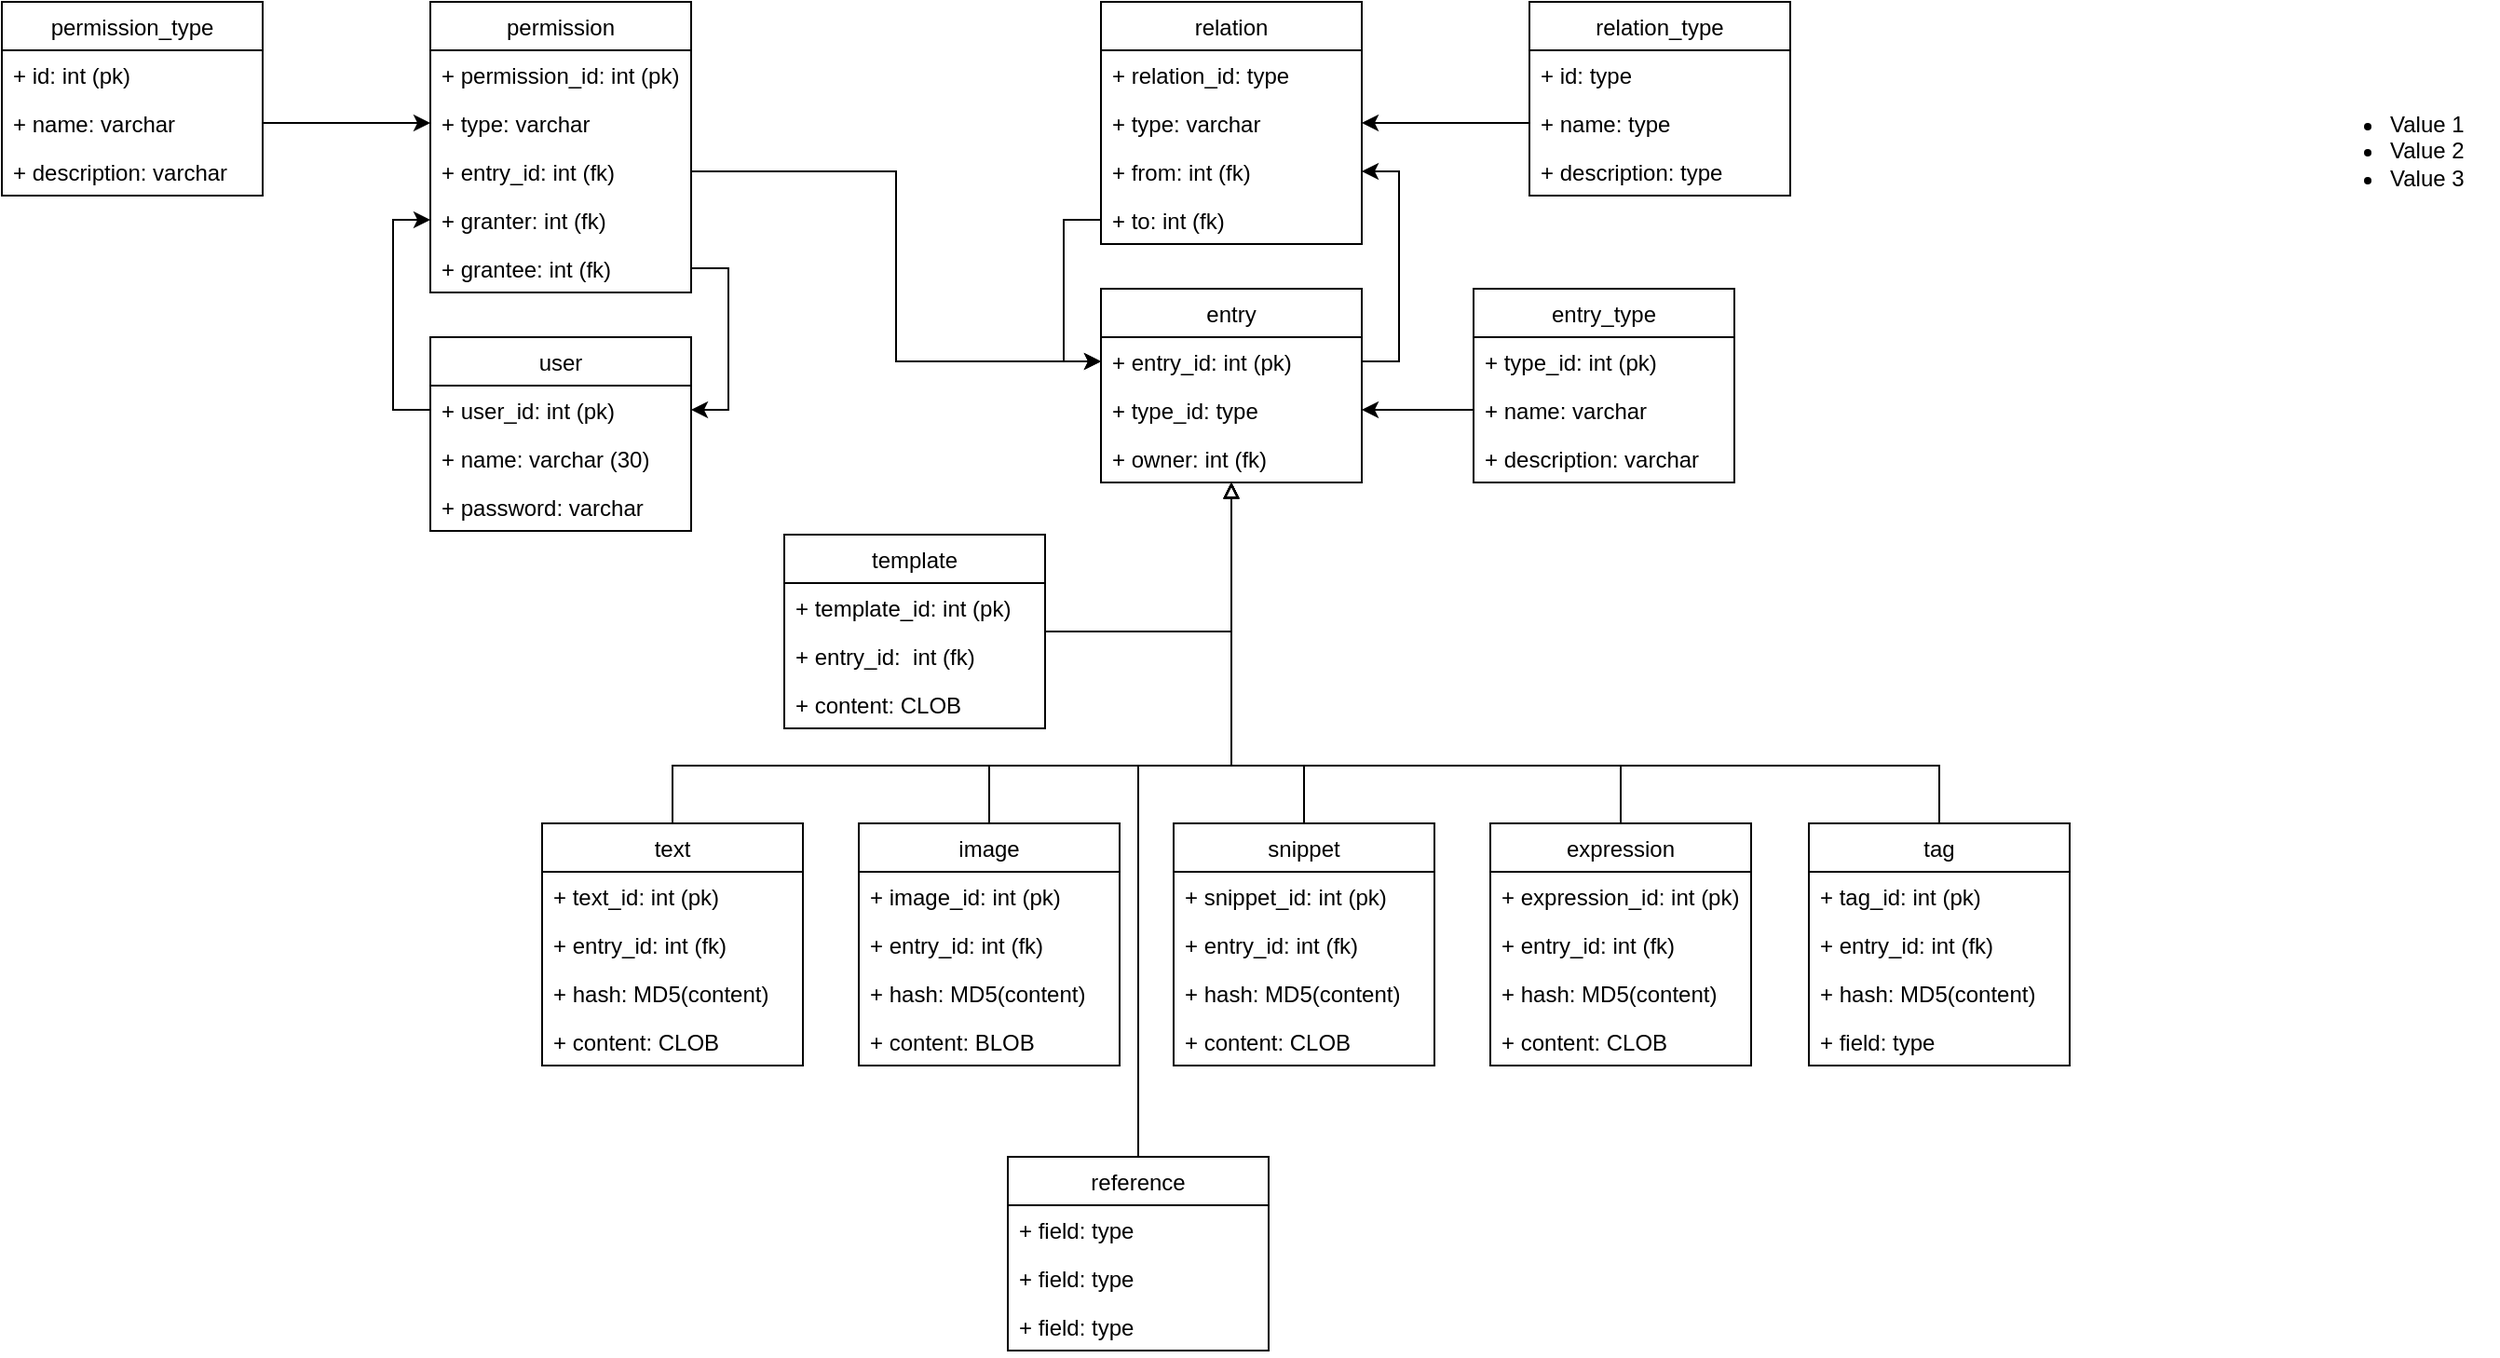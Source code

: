 <mxfile version="15.8.7" type="device"><diagram id="gjWFvoIb9SypxWnbT1hY" name="Página-1"><mxGraphModel dx="2062" dy="857" grid="1" gridSize="10" guides="1" tooltips="1" connect="1" arrows="1" fold="1" page="1" pageScale="1" pageWidth="827" pageHeight="1169" math="0" shadow="0"><root><mxCell id="0"/><mxCell id="1" parent="0"/><mxCell id="7Tywghuj-jaX9iJVm7q8-9" value="user" style="swimlane;fontStyle=0;childLayout=stackLayout;horizontal=1;startSize=26;fillColor=none;horizontalStack=0;resizeParent=1;resizeParentMax=0;resizeLast=0;collapsible=1;marginBottom=0;" vertex="1" parent="1"><mxGeometry x="270" y="220" width="140" height="104" as="geometry"/></mxCell><mxCell id="7Tywghuj-jaX9iJVm7q8-10" value="+ user_id: int (pk)" style="text;strokeColor=none;fillColor=none;align=left;verticalAlign=top;spacingLeft=4;spacingRight=4;overflow=hidden;rotatable=0;points=[[0,0.5],[1,0.5]];portConstraint=eastwest;" vertex="1" parent="7Tywghuj-jaX9iJVm7q8-9"><mxGeometry y="26" width="140" height="26" as="geometry"/></mxCell><mxCell id="7Tywghuj-jaX9iJVm7q8-11" value="+ name: varchar (30)" style="text;strokeColor=none;fillColor=none;align=left;verticalAlign=top;spacingLeft=4;spacingRight=4;overflow=hidden;rotatable=0;points=[[0,0.5],[1,0.5]];portConstraint=eastwest;" vertex="1" parent="7Tywghuj-jaX9iJVm7q8-9"><mxGeometry y="52" width="140" height="26" as="geometry"/></mxCell><mxCell id="7Tywghuj-jaX9iJVm7q8-12" value="+ password: varchar" style="text;strokeColor=none;fillColor=none;align=left;verticalAlign=top;spacingLeft=4;spacingRight=4;overflow=hidden;rotatable=0;points=[[0,0.5],[1,0.5]];portConstraint=eastwest;" vertex="1" parent="7Tywghuj-jaX9iJVm7q8-9"><mxGeometry y="78" width="140" height="26" as="geometry"/></mxCell><mxCell id="7Tywghuj-jaX9iJVm7q8-13" value="entry_type" style="swimlane;fontStyle=0;childLayout=stackLayout;horizontal=1;startSize=26;fillColor=none;horizontalStack=0;resizeParent=1;resizeParentMax=0;resizeLast=0;collapsible=1;marginBottom=0;" vertex="1" parent="1"><mxGeometry x="830" y="194" width="140" height="104" as="geometry"/></mxCell><mxCell id="7Tywghuj-jaX9iJVm7q8-14" value="+ type_id: int (pk)&#10;" style="text;strokeColor=none;fillColor=none;align=left;verticalAlign=top;spacingLeft=4;spacingRight=4;overflow=hidden;rotatable=0;points=[[0,0.5],[1,0.5]];portConstraint=eastwest;" vertex="1" parent="7Tywghuj-jaX9iJVm7q8-13"><mxGeometry y="26" width="140" height="26" as="geometry"/></mxCell><mxCell id="7Tywghuj-jaX9iJVm7q8-15" value="+ name: varchar" style="text;strokeColor=none;fillColor=none;align=left;verticalAlign=top;spacingLeft=4;spacingRight=4;overflow=hidden;rotatable=0;points=[[0,0.5],[1,0.5]];portConstraint=eastwest;" vertex="1" parent="7Tywghuj-jaX9iJVm7q8-13"><mxGeometry y="52" width="140" height="26" as="geometry"/></mxCell><mxCell id="7Tywghuj-jaX9iJVm7q8-16" value="+ description: varchar" style="text;strokeColor=none;fillColor=none;align=left;verticalAlign=top;spacingLeft=4;spacingRight=4;overflow=hidden;rotatable=0;points=[[0,0.5],[1,0.5]];portConstraint=eastwest;" vertex="1" parent="7Tywghuj-jaX9iJVm7q8-13"><mxGeometry y="78" width="140" height="26" as="geometry"/></mxCell><mxCell id="7Tywghuj-jaX9iJVm7q8-77" style="edgeStyle=orthogonalEdgeStyle;rounded=0;orthogonalLoop=1;jettySize=auto;html=1;endArrow=block;endFill=0;" edge="1" parent="1" source="7Tywghuj-jaX9iJVm7q8-25" target="7Tywghuj-jaX9iJVm7q8-34"><mxGeometry relative="1" as="geometry"/></mxCell><mxCell id="7Tywghuj-jaX9iJVm7q8-25" value="template" style="swimlane;fontStyle=0;childLayout=stackLayout;horizontal=1;startSize=26;fillColor=none;horizontalStack=0;resizeParent=1;resizeParentMax=0;resizeLast=0;collapsible=1;marginBottom=0;" vertex="1" parent="1"><mxGeometry x="460" y="326" width="140" height="104" as="geometry"/></mxCell><mxCell id="7Tywghuj-jaX9iJVm7q8-26" value="+ template_id: int (pk)" style="text;strokeColor=none;fillColor=none;align=left;verticalAlign=top;spacingLeft=4;spacingRight=4;overflow=hidden;rotatable=0;points=[[0,0.5],[1,0.5]];portConstraint=eastwest;" vertex="1" parent="7Tywghuj-jaX9iJVm7q8-25"><mxGeometry y="26" width="140" height="26" as="geometry"/></mxCell><mxCell id="7Tywghuj-jaX9iJVm7q8-28" value="+ entry_id:  int (fk)" style="text;strokeColor=none;fillColor=none;align=left;verticalAlign=top;spacingLeft=4;spacingRight=4;overflow=hidden;rotatable=0;points=[[0,0.5],[1,0.5]];portConstraint=eastwest;" vertex="1" parent="7Tywghuj-jaX9iJVm7q8-25"><mxGeometry y="52" width="140" height="26" as="geometry"/></mxCell><mxCell id="7Tywghuj-jaX9iJVm7q8-33" value="+ content: CLOB" style="text;strokeColor=none;fillColor=none;align=left;verticalAlign=top;spacingLeft=4;spacingRight=4;overflow=hidden;rotatable=0;points=[[0,0.5],[1,0.5]];portConstraint=eastwest;" vertex="1" parent="7Tywghuj-jaX9iJVm7q8-25"><mxGeometry y="78" width="140" height="26" as="geometry"/></mxCell><mxCell id="7Tywghuj-jaX9iJVm7q8-82" style="edgeStyle=orthogonalEdgeStyle;rounded=0;orthogonalLoop=1;jettySize=auto;html=1;endArrow=block;endFill=0;" edge="1" parent="1" source="7Tywghuj-jaX9iJVm7q8-29" target="7Tywghuj-jaX9iJVm7q8-34"><mxGeometry relative="1" as="geometry"><Array as="points"><mxPoint x="650" y="450"/><mxPoint x="700" y="450"/></Array></mxGeometry></mxCell><mxCell id="7Tywghuj-jaX9iJVm7q8-29" value="reference" style="swimlane;fontStyle=0;childLayout=stackLayout;horizontal=1;startSize=26;fillColor=none;horizontalStack=0;resizeParent=1;resizeParentMax=0;resizeLast=0;collapsible=1;marginBottom=0;" vertex="1" parent="1"><mxGeometry x="580" y="660" width="140" height="104" as="geometry"/></mxCell><mxCell id="7Tywghuj-jaX9iJVm7q8-30" value="+ field: type" style="text;strokeColor=none;fillColor=none;align=left;verticalAlign=top;spacingLeft=4;spacingRight=4;overflow=hidden;rotatable=0;points=[[0,0.5],[1,0.5]];portConstraint=eastwest;" vertex="1" parent="7Tywghuj-jaX9iJVm7q8-29"><mxGeometry y="26" width="140" height="26" as="geometry"/></mxCell><mxCell id="7Tywghuj-jaX9iJVm7q8-31" value="+ field: type" style="text;strokeColor=none;fillColor=none;align=left;verticalAlign=top;spacingLeft=4;spacingRight=4;overflow=hidden;rotatable=0;points=[[0,0.5],[1,0.5]];portConstraint=eastwest;" vertex="1" parent="7Tywghuj-jaX9iJVm7q8-29"><mxGeometry y="52" width="140" height="26" as="geometry"/></mxCell><mxCell id="7Tywghuj-jaX9iJVm7q8-32" value="+ field: type" style="text;strokeColor=none;fillColor=none;align=left;verticalAlign=top;spacingLeft=4;spacingRight=4;overflow=hidden;rotatable=0;points=[[0,0.5],[1,0.5]];portConstraint=eastwest;" vertex="1" parent="7Tywghuj-jaX9iJVm7q8-29"><mxGeometry y="78" width="140" height="26" as="geometry"/></mxCell><mxCell id="7Tywghuj-jaX9iJVm7q8-34" value="entry" style="swimlane;fontStyle=0;childLayout=stackLayout;horizontal=1;startSize=26;fillColor=none;horizontalStack=0;resizeParent=1;resizeParentMax=0;resizeLast=0;collapsible=1;marginBottom=0;" vertex="1" parent="1"><mxGeometry x="630" y="194" width="140" height="104" as="geometry"/></mxCell><mxCell id="7Tywghuj-jaX9iJVm7q8-35" value="+ entry_id: int (pk)" style="text;strokeColor=none;fillColor=none;align=left;verticalAlign=top;spacingLeft=4;spacingRight=4;overflow=hidden;rotatable=0;points=[[0,0.5],[1,0.5]];portConstraint=eastwest;" vertex="1" parent="7Tywghuj-jaX9iJVm7q8-34"><mxGeometry y="26" width="140" height="26" as="geometry"/></mxCell><mxCell id="7Tywghuj-jaX9iJVm7q8-36" value="+ type_id: type" style="text;strokeColor=none;fillColor=none;align=left;verticalAlign=top;spacingLeft=4;spacingRight=4;overflow=hidden;rotatable=0;points=[[0,0.5],[1,0.5]];portConstraint=eastwest;" vertex="1" parent="7Tywghuj-jaX9iJVm7q8-34"><mxGeometry y="52" width="140" height="26" as="geometry"/></mxCell><mxCell id="7Tywghuj-jaX9iJVm7q8-37" value="+ owner: int (fk)" style="text;strokeColor=none;fillColor=none;align=left;verticalAlign=top;spacingLeft=4;spacingRight=4;overflow=hidden;rotatable=0;points=[[0,0.5],[1,0.5]];portConstraint=eastwest;" vertex="1" parent="7Tywghuj-jaX9iJVm7q8-34"><mxGeometry y="78" width="140" height="26" as="geometry"/></mxCell><mxCell id="7Tywghuj-jaX9iJVm7q8-38" value="relation" style="swimlane;fontStyle=0;childLayout=stackLayout;horizontal=1;startSize=26;fillColor=none;horizontalStack=0;resizeParent=1;resizeParentMax=0;resizeLast=0;collapsible=1;marginBottom=0;" vertex="1" parent="1"><mxGeometry x="630" y="40" width="140" height="130" as="geometry"/></mxCell><mxCell id="7Tywghuj-jaX9iJVm7q8-39" value="+ relation_id: type" style="text;strokeColor=none;fillColor=none;align=left;verticalAlign=top;spacingLeft=4;spacingRight=4;overflow=hidden;rotatable=0;points=[[0,0.5],[1,0.5]];portConstraint=eastwest;" vertex="1" parent="7Tywghuj-jaX9iJVm7q8-38"><mxGeometry y="26" width="140" height="26" as="geometry"/></mxCell><mxCell id="7Tywghuj-jaX9iJVm7q8-40" value="+ type: varchar" style="text;strokeColor=none;fillColor=none;align=left;verticalAlign=top;spacingLeft=4;spacingRight=4;overflow=hidden;rotatable=0;points=[[0,0.5],[1,0.5]];portConstraint=eastwest;" vertex="1" parent="7Tywghuj-jaX9iJVm7q8-38"><mxGeometry y="52" width="140" height="26" as="geometry"/></mxCell><mxCell id="7Tywghuj-jaX9iJVm7q8-41" value="+ from: int (fk)&#10;" style="text;strokeColor=none;fillColor=none;align=left;verticalAlign=top;spacingLeft=4;spacingRight=4;overflow=hidden;rotatable=0;points=[[0,0.5],[1,0.5]];portConstraint=eastwest;" vertex="1" parent="7Tywghuj-jaX9iJVm7q8-38"><mxGeometry y="78" width="140" height="26" as="geometry"/></mxCell><mxCell id="7Tywghuj-jaX9iJVm7q8-42" value="+ to: int (fk)&#10;" style="text;strokeColor=none;fillColor=none;align=left;verticalAlign=top;spacingLeft=4;spacingRight=4;overflow=hidden;rotatable=0;points=[[0,0.5],[1,0.5]];portConstraint=eastwest;" vertex="1" parent="7Tywghuj-jaX9iJVm7q8-38"><mxGeometry y="104" width="140" height="26" as="geometry"/></mxCell><mxCell id="7Tywghuj-jaX9iJVm7q8-43" value="relation_type" style="swimlane;fontStyle=0;childLayout=stackLayout;horizontal=1;startSize=26;fillColor=none;horizontalStack=0;resizeParent=1;resizeParentMax=0;resizeLast=0;collapsible=1;marginBottom=0;" vertex="1" parent="1"><mxGeometry x="860" y="40" width="140" height="104" as="geometry"/></mxCell><mxCell id="7Tywghuj-jaX9iJVm7q8-44" value="+ id: type" style="text;strokeColor=none;fillColor=none;align=left;verticalAlign=top;spacingLeft=4;spacingRight=4;overflow=hidden;rotatable=0;points=[[0,0.5],[1,0.5]];portConstraint=eastwest;" vertex="1" parent="7Tywghuj-jaX9iJVm7q8-43"><mxGeometry y="26" width="140" height="26" as="geometry"/></mxCell><mxCell id="7Tywghuj-jaX9iJVm7q8-45" value="+ name: type" style="text;strokeColor=none;fillColor=none;align=left;verticalAlign=top;spacingLeft=4;spacingRight=4;overflow=hidden;rotatable=0;points=[[0,0.5],[1,0.5]];portConstraint=eastwest;" vertex="1" parent="7Tywghuj-jaX9iJVm7q8-43"><mxGeometry y="52" width="140" height="26" as="geometry"/></mxCell><mxCell id="7Tywghuj-jaX9iJVm7q8-46" value="+ description: type" style="text;strokeColor=none;fillColor=none;align=left;verticalAlign=top;spacingLeft=4;spacingRight=4;overflow=hidden;rotatable=0;points=[[0,0.5],[1,0.5]];portConstraint=eastwest;" vertex="1" parent="7Tywghuj-jaX9iJVm7q8-43"><mxGeometry y="78" width="140" height="26" as="geometry"/></mxCell><mxCell id="7Tywghuj-jaX9iJVm7q8-51" style="edgeStyle=orthogonalEdgeStyle;rounded=0;orthogonalLoop=1;jettySize=auto;html=1;" edge="1" parent="1" source="7Tywghuj-jaX9iJVm7q8-15" target="7Tywghuj-jaX9iJVm7q8-36"><mxGeometry relative="1" as="geometry"/></mxCell><mxCell id="7Tywghuj-jaX9iJVm7q8-53" style="edgeStyle=orthogonalEdgeStyle;rounded=0;orthogonalLoop=1;jettySize=auto;html=1;entryX=1;entryY=0.5;entryDx=0;entryDy=0;exitX=1;exitY=0.5;exitDx=0;exitDy=0;" edge="1" parent="1" source="7Tywghuj-jaX9iJVm7q8-35" target="7Tywghuj-jaX9iJVm7q8-41"><mxGeometry relative="1" as="geometry"/></mxCell><mxCell id="7Tywghuj-jaX9iJVm7q8-54" style="edgeStyle=orthogonalEdgeStyle;rounded=0;orthogonalLoop=1;jettySize=auto;html=1;entryX=0;entryY=0.5;entryDx=0;entryDy=0;" edge="1" parent="1" source="7Tywghuj-jaX9iJVm7q8-42" target="7Tywghuj-jaX9iJVm7q8-35"><mxGeometry relative="1" as="geometry"/></mxCell><mxCell id="7Tywghuj-jaX9iJVm7q8-56" style="edgeStyle=orthogonalEdgeStyle;rounded=0;orthogonalLoop=1;jettySize=auto;html=1;entryX=1;entryY=0.5;entryDx=0;entryDy=0;" edge="1" parent="1" source="7Tywghuj-jaX9iJVm7q8-45" target="7Tywghuj-jaX9iJVm7q8-40"><mxGeometry relative="1" as="geometry"/></mxCell><mxCell id="7Tywghuj-jaX9iJVm7q8-79" style="edgeStyle=orthogonalEdgeStyle;rounded=0;orthogonalLoop=1;jettySize=auto;html=1;endArrow=block;endFill=0;" edge="1" parent="1" source="7Tywghuj-jaX9iJVm7q8-57" target="7Tywghuj-jaX9iJVm7q8-34"><mxGeometry relative="1" as="geometry"><Array as="points"><mxPoint x="570" y="450"/><mxPoint x="700" y="450"/></Array></mxGeometry></mxCell><mxCell id="7Tywghuj-jaX9iJVm7q8-57" value="image" style="swimlane;fontStyle=0;childLayout=stackLayout;horizontal=1;startSize=26;fillColor=none;horizontalStack=0;resizeParent=1;resizeParentMax=0;resizeLast=0;collapsible=1;marginBottom=0;" vertex="1" parent="1"><mxGeometry x="500" y="481" width="140" height="130" as="geometry"/></mxCell><mxCell id="7Tywghuj-jaX9iJVm7q8-58" value="+ image_id: int (pk)" style="text;strokeColor=none;fillColor=none;align=left;verticalAlign=top;spacingLeft=4;spacingRight=4;overflow=hidden;rotatable=0;points=[[0,0.5],[1,0.5]];portConstraint=eastwest;" vertex="1" parent="7Tywghuj-jaX9iJVm7q8-57"><mxGeometry y="26" width="140" height="26" as="geometry"/></mxCell><mxCell id="7Tywghuj-jaX9iJVm7q8-101" value="+ entry_id: int (fk)" style="text;strokeColor=none;fillColor=none;align=left;verticalAlign=top;spacingLeft=4;spacingRight=4;overflow=hidden;rotatable=0;points=[[0,0.5],[1,0.5]];portConstraint=eastwest;" vertex="1" parent="7Tywghuj-jaX9iJVm7q8-57"><mxGeometry y="52" width="140" height="26" as="geometry"/></mxCell><mxCell id="7Tywghuj-jaX9iJVm7q8-59" value="+ hash: MD5(content)" style="text;strokeColor=none;fillColor=none;align=left;verticalAlign=top;spacingLeft=4;spacingRight=4;overflow=hidden;rotatable=0;points=[[0,0.5],[1,0.5]];portConstraint=eastwest;" vertex="1" parent="7Tywghuj-jaX9iJVm7q8-57"><mxGeometry y="78" width="140" height="26" as="geometry"/></mxCell><mxCell id="7Tywghuj-jaX9iJVm7q8-60" value="+ content: BLOB" style="text;strokeColor=none;fillColor=none;align=left;verticalAlign=top;spacingLeft=4;spacingRight=4;overflow=hidden;rotatable=0;points=[[0,0.5],[1,0.5]];portConstraint=eastwest;" vertex="1" parent="7Tywghuj-jaX9iJVm7q8-57"><mxGeometry y="104" width="140" height="26" as="geometry"/></mxCell><mxCell id="7Tywghuj-jaX9iJVm7q8-80" style="edgeStyle=orthogonalEdgeStyle;rounded=0;orthogonalLoop=1;jettySize=auto;html=1;endArrow=block;endFill=0;" edge="1" parent="1" source="7Tywghuj-jaX9iJVm7q8-61" target="7Tywghuj-jaX9iJVm7q8-34"><mxGeometry relative="1" as="geometry"><Array as="points"><mxPoint x="739" y="450"/><mxPoint x="700" y="450"/></Array></mxGeometry></mxCell><mxCell id="7Tywghuj-jaX9iJVm7q8-61" value="snippet" style="swimlane;fontStyle=0;childLayout=stackLayout;horizontal=1;startSize=26;fillColor=none;horizontalStack=0;resizeParent=1;resizeParentMax=0;resizeLast=0;collapsible=1;marginBottom=0;" vertex="1" parent="1"><mxGeometry x="669" y="481" width="140" height="130" as="geometry"/></mxCell><mxCell id="7Tywghuj-jaX9iJVm7q8-62" value="+ snippet_id: int (pk)" style="text;strokeColor=none;fillColor=none;align=left;verticalAlign=top;spacingLeft=4;spacingRight=4;overflow=hidden;rotatable=0;points=[[0,0.5],[1,0.5]];portConstraint=eastwest;" vertex="1" parent="7Tywghuj-jaX9iJVm7q8-61"><mxGeometry y="26" width="140" height="26" as="geometry"/></mxCell><mxCell id="7Tywghuj-jaX9iJVm7q8-100" value="+ entry_id: int (fk)" style="text;strokeColor=none;fillColor=none;align=left;verticalAlign=top;spacingLeft=4;spacingRight=4;overflow=hidden;rotatable=0;points=[[0,0.5],[1,0.5]];portConstraint=eastwest;" vertex="1" parent="7Tywghuj-jaX9iJVm7q8-61"><mxGeometry y="52" width="140" height="26" as="geometry"/></mxCell><mxCell id="7Tywghuj-jaX9iJVm7q8-63" value="+ hash: MD5(content)" style="text;strokeColor=none;fillColor=none;align=left;verticalAlign=top;spacingLeft=4;spacingRight=4;overflow=hidden;rotatable=0;points=[[0,0.5],[1,0.5]];portConstraint=eastwest;" vertex="1" parent="7Tywghuj-jaX9iJVm7q8-61"><mxGeometry y="78" width="140" height="26" as="geometry"/></mxCell><mxCell id="7Tywghuj-jaX9iJVm7q8-64" value="+ content: CLOB" style="text;strokeColor=none;fillColor=none;align=left;verticalAlign=top;spacingLeft=4;spacingRight=4;overflow=hidden;rotatable=0;points=[[0,0.5],[1,0.5]];portConstraint=eastwest;" vertex="1" parent="7Tywghuj-jaX9iJVm7q8-61"><mxGeometry y="104" width="140" height="26" as="geometry"/></mxCell><mxCell id="7Tywghuj-jaX9iJVm7q8-78" style="edgeStyle=orthogonalEdgeStyle;rounded=0;orthogonalLoop=1;jettySize=auto;html=1;endArrow=block;endFill=0;" edge="1" parent="1" source="7Tywghuj-jaX9iJVm7q8-65" target="7Tywghuj-jaX9iJVm7q8-34"><mxGeometry relative="1" as="geometry"><Array as="points"><mxPoint x="400" y="450"/><mxPoint x="700" y="450"/></Array></mxGeometry></mxCell><mxCell id="7Tywghuj-jaX9iJVm7q8-65" value="text" style="swimlane;fontStyle=0;childLayout=stackLayout;horizontal=1;startSize=26;fillColor=none;horizontalStack=0;resizeParent=1;resizeParentMax=0;resizeLast=0;collapsible=1;marginBottom=0;" vertex="1" parent="1"><mxGeometry x="330" y="481" width="140" height="130" as="geometry"/></mxCell><mxCell id="7Tywghuj-jaX9iJVm7q8-66" value="+ text_id: int (pk)" style="text;strokeColor=none;fillColor=none;align=left;verticalAlign=top;spacingLeft=4;spacingRight=4;overflow=hidden;rotatable=0;points=[[0,0.5],[1,0.5]];portConstraint=eastwest;" vertex="1" parent="7Tywghuj-jaX9iJVm7q8-65"><mxGeometry y="26" width="140" height="26" as="geometry"/></mxCell><mxCell id="7Tywghuj-jaX9iJVm7q8-102" value="+ entry_id: int (fk)" style="text;strokeColor=none;fillColor=none;align=left;verticalAlign=top;spacingLeft=4;spacingRight=4;overflow=hidden;rotatable=0;points=[[0,0.5],[1,0.5]];portConstraint=eastwest;" vertex="1" parent="7Tywghuj-jaX9iJVm7q8-65"><mxGeometry y="52" width="140" height="26" as="geometry"/></mxCell><mxCell id="7Tywghuj-jaX9iJVm7q8-67" value="+ hash: MD5(content)" style="text;strokeColor=none;fillColor=none;align=left;verticalAlign=top;spacingLeft=4;spacingRight=4;overflow=hidden;rotatable=0;points=[[0,0.5],[1,0.5]];portConstraint=eastwest;" vertex="1" parent="7Tywghuj-jaX9iJVm7q8-65"><mxGeometry y="78" width="140" height="26" as="geometry"/></mxCell><mxCell id="7Tywghuj-jaX9iJVm7q8-68" value="+ content: CLOB" style="text;strokeColor=none;fillColor=none;align=left;verticalAlign=top;spacingLeft=4;spacingRight=4;overflow=hidden;rotatable=0;points=[[0,0.5],[1,0.5]];portConstraint=eastwest;" vertex="1" parent="7Tywghuj-jaX9iJVm7q8-65"><mxGeometry y="104" width="140" height="26" as="geometry"/></mxCell><mxCell id="7Tywghuj-jaX9iJVm7q8-69" value="&lt;ul&gt;&lt;li&gt;Value 1&lt;/li&gt;&lt;li&gt;Value 2&lt;/li&gt;&lt;li&gt;Value 3&lt;/li&gt;&lt;/ul&gt;" style="text;strokeColor=none;fillColor=none;html=1;whiteSpace=wrap;verticalAlign=middle;overflow=hidden;" vertex="1" parent="1"><mxGeometry x="1280" y="80" width="100" height="80" as="geometry"/></mxCell><mxCell id="7Tywghuj-jaX9iJVm7q8-81" style="edgeStyle=orthogonalEdgeStyle;rounded=0;orthogonalLoop=1;jettySize=auto;html=1;endArrow=block;endFill=0;" edge="1" parent="1" source="7Tywghuj-jaX9iJVm7q8-70" target="7Tywghuj-jaX9iJVm7q8-34"><mxGeometry relative="1" as="geometry"><Array as="points"><mxPoint x="909" y="450"/><mxPoint x="700" y="450"/></Array></mxGeometry></mxCell><mxCell id="7Tywghuj-jaX9iJVm7q8-70" value="expression" style="swimlane;fontStyle=0;childLayout=stackLayout;horizontal=1;startSize=26;fillColor=none;horizontalStack=0;resizeParent=1;resizeParentMax=0;resizeLast=0;collapsible=1;marginBottom=0;" vertex="1" parent="1"><mxGeometry x="839" y="481" width="140" height="130" as="geometry"/></mxCell><mxCell id="7Tywghuj-jaX9iJVm7q8-71" value="+ expression_id: int (pk)" style="text;strokeColor=none;fillColor=none;align=left;verticalAlign=top;spacingLeft=4;spacingRight=4;overflow=hidden;rotatable=0;points=[[0,0.5],[1,0.5]];portConstraint=eastwest;" vertex="1" parent="7Tywghuj-jaX9iJVm7q8-70"><mxGeometry y="26" width="140" height="26" as="geometry"/></mxCell><mxCell id="7Tywghuj-jaX9iJVm7q8-99" value="+ entry_id: int (fk)" style="text;strokeColor=none;fillColor=none;align=left;verticalAlign=top;spacingLeft=4;spacingRight=4;overflow=hidden;rotatable=0;points=[[0,0.5],[1,0.5]];portConstraint=eastwest;" vertex="1" parent="7Tywghuj-jaX9iJVm7q8-70"><mxGeometry y="52" width="140" height="26" as="geometry"/></mxCell><mxCell id="7Tywghuj-jaX9iJVm7q8-72" value="+ hash: MD5(content)" style="text;strokeColor=none;fillColor=none;align=left;verticalAlign=top;spacingLeft=4;spacingRight=4;overflow=hidden;rotatable=0;points=[[0,0.5],[1,0.5]];portConstraint=eastwest;" vertex="1" parent="7Tywghuj-jaX9iJVm7q8-70"><mxGeometry y="78" width="140" height="26" as="geometry"/></mxCell><mxCell id="7Tywghuj-jaX9iJVm7q8-73" value="+ content: CLOB" style="text;strokeColor=none;fillColor=none;align=left;verticalAlign=top;spacingLeft=4;spacingRight=4;overflow=hidden;rotatable=0;points=[[0,0.5],[1,0.5]];portConstraint=eastwest;" vertex="1" parent="7Tywghuj-jaX9iJVm7q8-70"><mxGeometry y="104" width="140" height="26" as="geometry"/></mxCell><mxCell id="7Tywghuj-jaX9iJVm7q8-97" style="edgeStyle=orthogonalEdgeStyle;rounded=0;orthogonalLoop=1;jettySize=auto;html=1;endArrow=block;endFill=0;" edge="1" parent="1" source="7Tywghuj-jaX9iJVm7q8-83" target="7Tywghuj-jaX9iJVm7q8-34"><mxGeometry relative="1" as="geometry"><Array as="points"><mxPoint x="1080" y="450"/><mxPoint x="700" y="450"/></Array></mxGeometry></mxCell><mxCell id="7Tywghuj-jaX9iJVm7q8-83" value="tag" style="swimlane;fontStyle=0;childLayout=stackLayout;horizontal=1;startSize=26;fillColor=none;horizontalStack=0;resizeParent=1;resizeParentMax=0;resizeLast=0;collapsible=1;marginBottom=0;" vertex="1" parent="1"><mxGeometry x="1010" y="481" width="140" height="130" as="geometry"/></mxCell><mxCell id="7Tywghuj-jaX9iJVm7q8-84" value="+ tag_id: int (pk)" style="text;strokeColor=none;fillColor=none;align=left;verticalAlign=top;spacingLeft=4;spacingRight=4;overflow=hidden;rotatable=0;points=[[0,0.5],[1,0.5]];portConstraint=eastwest;" vertex="1" parent="7Tywghuj-jaX9iJVm7q8-83"><mxGeometry y="26" width="140" height="26" as="geometry"/></mxCell><mxCell id="7Tywghuj-jaX9iJVm7q8-98" value="+ entry_id: int (fk)" style="text;strokeColor=none;fillColor=none;align=left;verticalAlign=top;spacingLeft=4;spacingRight=4;overflow=hidden;rotatable=0;points=[[0,0.5],[1,0.5]];portConstraint=eastwest;" vertex="1" parent="7Tywghuj-jaX9iJVm7q8-83"><mxGeometry y="52" width="140" height="26" as="geometry"/></mxCell><mxCell id="7Tywghuj-jaX9iJVm7q8-85" value="+ hash: MD5(content)" style="text;strokeColor=none;fillColor=none;align=left;verticalAlign=top;spacingLeft=4;spacingRight=4;overflow=hidden;rotatable=0;points=[[0,0.5],[1,0.5]];portConstraint=eastwest;" vertex="1" parent="7Tywghuj-jaX9iJVm7q8-83"><mxGeometry y="78" width="140" height="26" as="geometry"/></mxCell><mxCell id="7Tywghuj-jaX9iJVm7q8-86" value="+ field: type" style="text;strokeColor=none;fillColor=none;align=left;verticalAlign=top;spacingLeft=4;spacingRight=4;overflow=hidden;rotatable=0;points=[[0,0.5],[1,0.5]];portConstraint=eastwest;" vertex="1" parent="7Tywghuj-jaX9iJVm7q8-83"><mxGeometry y="104" width="140" height="26" as="geometry"/></mxCell><mxCell id="7Tywghuj-jaX9iJVm7q8-87" value="permission" style="swimlane;fontStyle=0;childLayout=stackLayout;horizontal=1;startSize=26;fillColor=none;horizontalStack=0;resizeParent=1;resizeParentMax=0;resizeLast=0;collapsible=1;marginBottom=0;" vertex="1" parent="1"><mxGeometry x="270" y="40" width="140" height="156" as="geometry"/></mxCell><mxCell id="7Tywghuj-jaX9iJVm7q8-88" value="+ permission_id: int (pk)" style="text;strokeColor=none;fillColor=none;align=left;verticalAlign=top;spacingLeft=4;spacingRight=4;overflow=hidden;rotatable=0;points=[[0,0.5],[1,0.5]];portConstraint=eastwest;" vertex="1" parent="7Tywghuj-jaX9iJVm7q8-87"><mxGeometry y="26" width="140" height="26" as="geometry"/></mxCell><mxCell id="7Tywghuj-jaX9iJVm7q8-89" value="+ type: varchar" style="text;strokeColor=none;fillColor=none;align=left;verticalAlign=top;spacingLeft=4;spacingRight=4;overflow=hidden;rotatable=0;points=[[0,0.5],[1,0.5]];portConstraint=eastwest;" vertex="1" parent="7Tywghuj-jaX9iJVm7q8-87"><mxGeometry y="52" width="140" height="26" as="geometry"/></mxCell><mxCell id="7Tywghuj-jaX9iJVm7q8-106" value="+ entry_id: int (fk)" style="text;strokeColor=none;fillColor=none;align=left;verticalAlign=top;spacingLeft=4;spacingRight=4;overflow=hidden;rotatable=0;points=[[0,0.5],[1,0.5]];portConstraint=eastwest;" vertex="1" parent="7Tywghuj-jaX9iJVm7q8-87"><mxGeometry y="78" width="140" height="26" as="geometry"/></mxCell><mxCell id="7Tywghuj-jaX9iJVm7q8-90" value="+ granter: int (fk)" style="text;strokeColor=none;fillColor=none;align=left;verticalAlign=top;spacingLeft=4;spacingRight=4;overflow=hidden;rotatable=0;points=[[0,0.5],[1,0.5]];portConstraint=eastwest;" vertex="1" parent="7Tywghuj-jaX9iJVm7q8-87"><mxGeometry y="104" width="140" height="26" as="geometry"/></mxCell><mxCell id="7Tywghuj-jaX9iJVm7q8-96" value="+ grantee: int (fk)" style="text;strokeColor=none;fillColor=none;align=left;verticalAlign=top;spacingLeft=4;spacingRight=4;overflow=hidden;rotatable=0;points=[[0,0.5],[1,0.5]];portConstraint=eastwest;" vertex="1" parent="7Tywghuj-jaX9iJVm7q8-87"><mxGeometry y="130" width="140" height="26" as="geometry"/></mxCell><mxCell id="7Tywghuj-jaX9iJVm7q8-91" value="permission_type" style="swimlane;fontStyle=0;childLayout=stackLayout;horizontal=1;startSize=26;fillColor=none;horizontalStack=0;resizeParent=1;resizeParentMax=0;resizeLast=0;collapsible=1;marginBottom=0;" vertex="1" parent="1"><mxGeometry x="40" y="40" width="140" height="104" as="geometry"/></mxCell><mxCell id="7Tywghuj-jaX9iJVm7q8-92" value="+ id: int (pk)" style="text;strokeColor=none;fillColor=none;align=left;verticalAlign=top;spacingLeft=4;spacingRight=4;overflow=hidden;rotatable=0;points=[[0,0.5],[1,0.5]];portConstraint=eastwest;" vertex="1" parent="7Tywghuj-jaX9iJVm7q8-91"><mxGeometry y="26" width="140" height="26" as="geometry"/></mxCell><mxCell id="7Tywghuj-jaX9iJVm7q8-93" value="+ name: varchar" style="text;strokeColor=none;fillColor=none;align=left;verticalAlign=top;spacingLeft=4;spacingRight=4;overflow=hidden;rotatable=0;points=[[0,0.5],[1,0.5]];portConstraint=eastwest;" vertex="1" parent="7Tywghuj-jaX9iJVm7q8-91"><mxGeometry y="52" width="140" height="26" as="geometry"/></mxCell><mxCell id="7Tywghuj-jaX9iJVm7q8-94" value="+ description: varchar" style="text;strokeColor=none;fillColor=none;align=left;verticalAlign=top;spacingLeft=4;spacingRight=4;overflow=hidden;rotatable=0;points=[[0,0.5],[1,0.5]];portConstraint=eastwest;" vertex="1" parent="7Tywghuj-jaX9iJVm7q8-91"><mxGeometry y="78" width="140" height="26" as="geometry"/></mxCell><mxCell id="7Tywghuj-jaX9iJVm7q8-103" style="edgeStyle=orthogonalEdgeStyle;rounded=0;orthogonalLoop=1;jettySize=auto;html=1;entryX=0;entryY=0.5;entryDx=0;entryDy=0;endArrow=classic;endFill=1;" edge="1" parent="1" source="7Tywghuj-jaX9iJVm7q8-10" target="7Tywghuj-jaX9iJVm7q8-90"><mxGeometry relative="1" as="geometry"/></mxCell><mxCell id="7Tywghuj-jaX9iJVm7q8-105" style="edgeStyle=orthogonalEdgeStyle;rounded=0;orthogonalLoop=1;jettySize=auto;html=1;endArrow=classic;endFill=1;" edge="1" parent="1" source="7Tywghuj-jaX9iJVm7q8-93" target="7Tywghuj-jaX9iJVm7q8-89"><mxGeometry relative="1" as="geometry"/></mxCell><mxCell id="7Tywghuj-jaX9iJVm7q8-107" style="edgeStyle=orthogonalEdgeStyle;rounded=0;orthogonalLoop=1;jettySize=auto;html=1;endArrow=classic;endFill=1;" edge="1" parent="1" source="7Tywghuj-jaX9iJVm7q8-96" target="7Tywghuj-jaX9iJVm7q8-10"><mxGeometry relative="1" as="geometry"><Array as="points"><mxPoint x="430" y="183"/><mxPoint x="430" y="259"/></Array></mxGeometry></mxCell><mxCell id="7Tywghuj-jaX9iJVm7q8-108" style="edgeStyle=orthogonalEdgeStyle;rounded=0;orthogonalLoop=1;jettySize=auto;html=1;endArrow=classic;endFill=1;" edge="1" parent="1" source="7Tywghuj-jaX9iJVm7q8-106" target="7Tywghuj-jaX9iJVm7q8-35"><mxGeometry relative="1" as="geometry"/></mxCell></root></mxGraphModel></diagram></mxfile>
